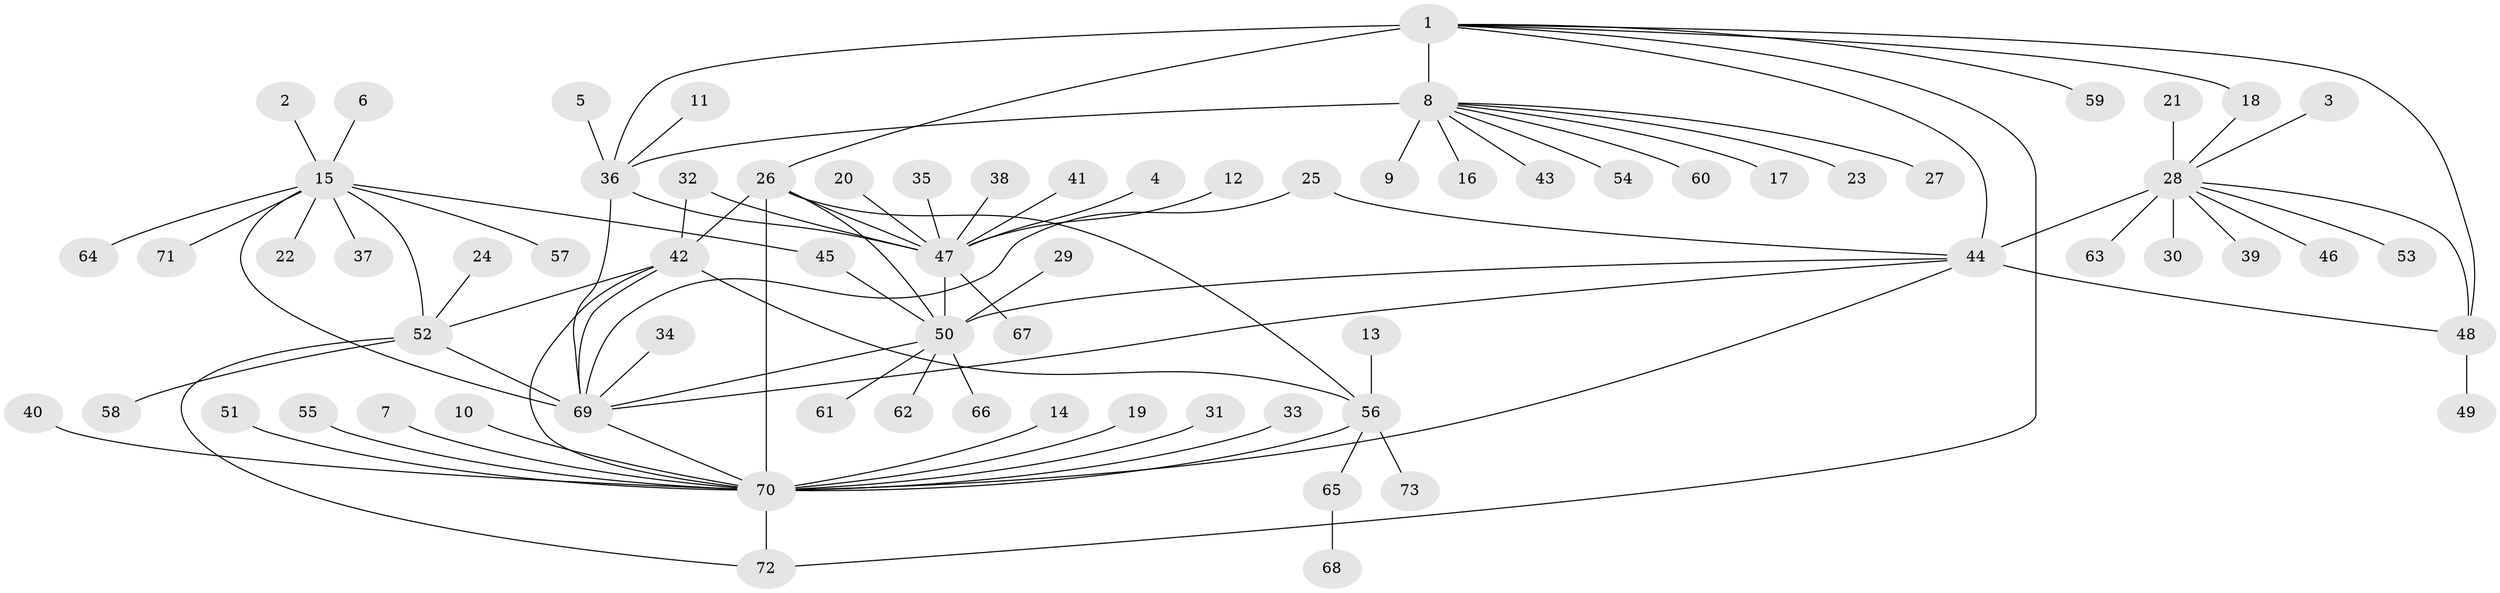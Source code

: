 // original degree distribution, {8: 0.0273972602739726, 10: 0.0547945205479452, 7: 0.0273972602739726, 11: 0.0273972602739726, 9: 0.06164383561643835, 13: 0.00684931506849315, 12: 0.0136986301369863, 18: 0.00684931506849315, 6: 0.0136986301369863, 2: 0.1506849315068493, 3: 0.0273972602739726, 1: 0.5753424657534246, 4: 0.00684931506849315}
// Generated by graph-tools (version 1.1) at 2025/02/03/09/25 03:02:32]
// undirected, 73 vertices, 94 edges
graph export_dot {
graph [start="1"]
  node [color=gray90,style=filled];
  1;
  2;
  3;
  4;
  5;
  6;
  7;
  8;
  9;
  10;
  11;
  12;
  13;
  14;
  15;
  16;
  17;
  18;
  19;
  20;
  21;
  22;
  23;
  24;
  25;
  26;
  27;
  28;
  29;
  30;
  31;
  32;
  33;
  34;
  35;
  36;
  37;
  38;
  39;
  40;
  41;
  42;
  43;
  44;
  45;
  46;
  47;
  48;
  49;
  50;
  51;
  52;
  53;
  54;
  55;
  56;
  57;
  58;
  59;
  60;
  61;
  62;
  63;
  64;
  65;
  66;
  67;
  68;
  69;
  70;
  71;
  72;
  73;
  1 -- 8 [weight=6.0];
  1 -- 18 [weight=1.0];
  1 -- 26 [weight=1.0];
  1 -- 36 [weight=6.0];
  1 -- 44 [weight=1.0];
  1 -- 48 [weight=1.0];
  1 -- 59 [weight=1.0];
  1 -- 72 [weight=1.0];
  2 -- 15 [weight=1.0];
  3 -- 28 [weight=1.0];
  4 -- 47 [weight=1.0];
  5 -- 36 [weight=1.0];
  6 -- 15 [weight=1.0];
  7 -- 70 [weight=1.0];
  8 -- 9 [weight=1.0];
  8 -- 16 [weight=1.0];
  8 -- 17 [weight=1.0];
  8 -- 23 [weight=1.0];
  8 -- 27 [weight=1.0];
  8 -- 36 [weight=4.0];
  8 -- 43 [weight=1.0];
  8 -- 54 [weight=1.0];
  8 -- 60 [weight=1.0];
  10 -- 70 [weight=1.0];
  11 -- 36 [weight=1.0];
  12 -- 47 [weight=1.0];
  13 -- 56 [weight=1.0];
  14 -- 70 [weight=1.0];
  15 -- 22 [weight=1.0];
  15 -- 37 [weight=1.0];
  15 -- 45 [weight=1.0];
  15 -- 52 [weight=6.0];
  15 -- 57 [weight=1.0];
  15 -- 64 [weight=1.0];
  15 -- 69 [weight=6.0];
  15 -- 71 [weight=1.0];
  18 -- 28 [weight=1.0];
  19 -- 70 [weight=1.0];
  20 -- 47 [weight=1.0];
  21 -- 28 [weight=1.0];
  24 -- 52 [weight=1.0];
  25 -- 44 [weight=1.0];
  25 -- 69 [weight=1.0];
  26 -- 42 [weight=1.0];
  26 -- 47 [weight=1.0];
  26 -- 50 [weight=1.0];
  26 -- 56 [weight=1.0];
  26 -- 70 [weight=4.0];
  28 -- 30 [weight=1.0];
  28 -- 39 [weight=1.0];
  28 -- 44 [weight=8.0];
  28 -- 46 [weight=1.0];
  28 -- 48 [weight=4.0];
  28 -- 53 [weight=1.0];
  28 -- 63 [weight=1.0];
  29 -- 50 [weight=1.0];
  31 -- 70 [weight=1.0];
  32 -- 42 [weight=1.0];
  32 -- 47 [weight=1.0];
  33 -- 70 [weight=1.0];
  34 -- 69 [weight=1.0];
  35 -- 47 [weight=1.0];
  36 -- 47 [weight=1.0];
  36 -- 69 [weight=1.0];
  38 -- 47 [weight=1.0];
  40 -- 70 [weight=1.0];
  41 -- 47 [weight=1.0];
  42 -- 52 [weight=1.0];
  42 -- 56 [weight=1.0];
  42 -- 69 [weight=1.0];
  42 -- 70 [weight=4.0];
  44 -- 48 [weight=2.0];
  44 -- 50 [weight=1.0];
  44 -- 69 [weight=1.0];
  44 -- 70 [weight=1.0];
  45 -- 50 [weight=1.0];
  47 -- 50 [weight=6.0];
  47 -- 67 [weight=1.0];
  48 -- 49 [weight=1.0];
  50 -- 61 [weight=1.0];
  50 -- 62 [weight=1.0];
  50 -- 66 [weight=1.0];
  50 -- 69 [weight=2.0];
  51 -- 70 [weight=1.0];
  52 -- 58 [weight=1.0];
  52 -- 69 [weight=4.0];
  52 -- 72 [weight=1.0];
  55 -- 70 [weight=1.0];
  56 -- 65 [weight=1.0];
  56 -- 70 [weight=4.0];
  56 -- 73 [weight=1.0];
  65 -- 68 [weight=1.0];
  69 -- 70 [weight=1.0];
  70 -- 72 [weight=2.0];
}
